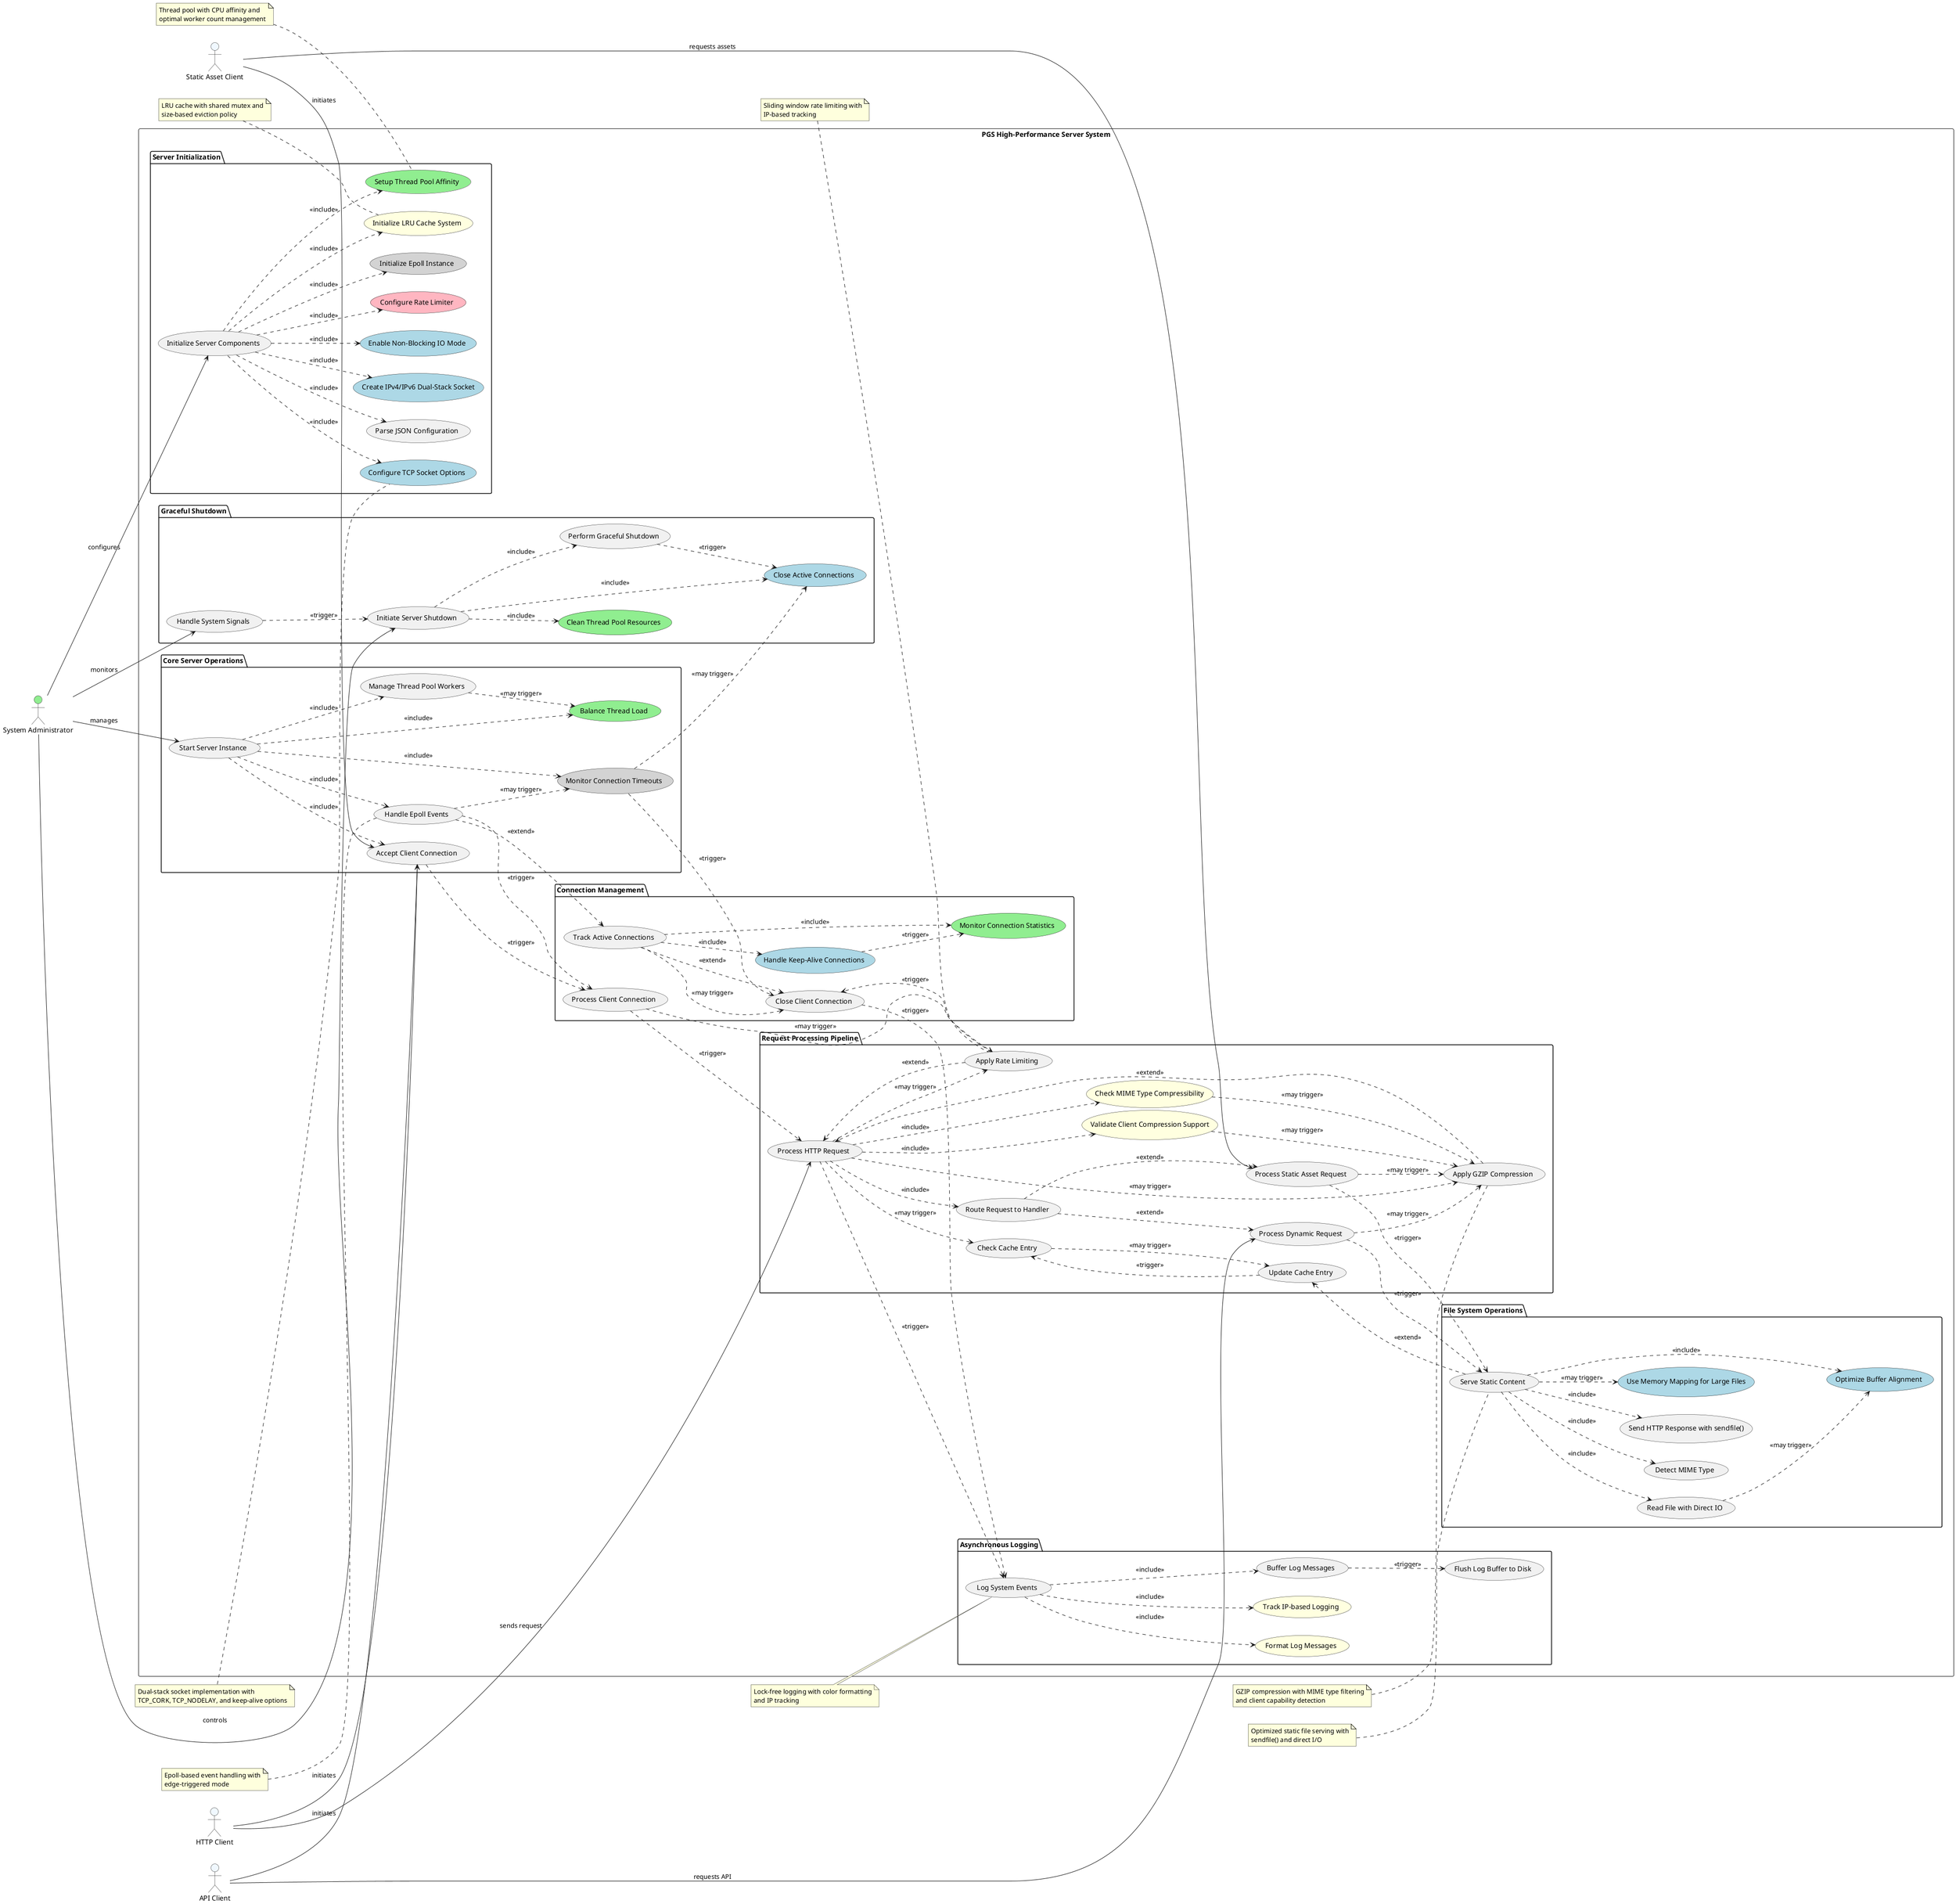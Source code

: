 @startuml server-usecase

left to right direction

' Actor definitions with clear roles
:HTTP Client: as Client1 #aliceblue
:Static Asset Client: as Client2 #aliceblue
:API Client: as Client3 #aliceblue
:System Administrator: as Admin #lightgreen

rectangle "PGS High-Performance Server System" {
    package "Server Initialization" {
        usecase "Initialize Server Components" as UC1
        usecase "Parse JSON Configuration" as UC2
        usecase "Configure TCP Socket Options" as UC22 #lightblue
        usecase "Create IPv4/IPv6 Dual-Stack Socket" as UC23 #lightblue
        usecase "Enable Non-Blocking IO Mode" as UC24 #lightblue
        usecase "Initialize LRU Cache System" as UC29 #lightyellow
        usecase "Setup Thread Pool Affinity" as UC32 #lightgreen
        usecase "Configure Rate Limiter" as UC33 #lightpink
        usecase "Initialize Epoll Instance" as UC34 #lightgray
    }

    package "Core Server Operations" {
        usecase "Start Server Instance" as UC3
        usecase "Accept Client Connection" as UC4
        usecase "Manage Thread Pool Workers" as UC12
        usecase "Handle Epoll Events" as UC13
        usecase "Monitor Connection Timeouts" as UC35 #lightgray
        usecase "Balance Thread Load" as UC36 #lightgreen
    }

    package "Request Processing Pipeline" {
        usecase "Process HTTP Request" as UC5
        usecase "Route Request to Handler" as UC6
        usecase "Process Static Asset Request" as UC18
        usecase "Process Dynamic Request" as UC19
        usecase "Apply Rate Limiting" as UC27
        usecase "Apply GZIP Compression" as UC28
        usecase "Check Cache Entry" as UC30
        usecase "Update Cache Entry" as UC31
        usecase "Validate Client Compression Support" as UC37 #lightyellow
        usecase "Check MIME Type Compressibility" as UC38 #lightyellow
    }

    package "File System Operations" {
        usecase "Serve Static Content" as UC7
        usecase "Read File with Direct IO" as UC15
        usecase "Detect MIME Type" as UC16
        usecase "Send HTTP Response with sendfile()" as UC14
        usecase "Use Memory Mapping for Large Files" as UC39 #lightblue
        usecase "Optimize Buffer Alignment" as UC40 #lightblue
    }

    package "Connection Management" {
        usecase "Track Active Connections" as UC8
        usecase "Process Client Connection" as UC11
        usecase "Close Client Connection" as UC17
        usecase "Handle Keep-Alive Connections" as UC41 #lightblue
        usecase "Monitor Connection Statistics" as UC42 #lightgreen
    }

    package "Asynchronous Logging" {
        usecase "Log System Events" as UC9
        usecase "Buffer Log Messages" as UC20
        usecase "Flush Log Buffer to Disk" as UC21
        usecase "Format Log Messages" as UC43 #lightyellow
        usecase "Track IP-based Logging" as UC44 #lightyellow
    }

    package "Graceful Shutdown" {
        usecase "Initiate Server Shutdown" as UC10
        usecase "Handle System Signals" as UC25
        usecase "Perform Graceful Shutdown" as UC26
        usecase "Clean Thread Pool Resources" as UC45 #lightgreen
        usecase "Close Active Connections" as UC46 #lightblue
    }
}

' Actor interactions
Client1 --> UC4 : initiates
Client1 --> UC5 : sends request
Client2 --> UC4 : initiates
Client2 --> UC18 : requests assets
Client3 --> UC4 : initiates
Client3 --> UC19 : requests API
Admin --> UC1 : configures
Admin --> UC3 : manages
Admin --> UC10 : controls
Admin --> UC25 : monitors

' Direct triggers
UC4 ..> UC11 : <<trigger>>
UC13 ..> UC11 : <<trigger>>
UC17 ..> UC9 : <<trigger>>
UC25 ..> UC10 : <<trigger>>
UC35 ..> UC17 : <<trigger>>
UC27 ..> UC17 : <<trigger>>
UC41 ..> UC42 : <<trigger>>
UC20 ..> UC21 : <<trigger>>
UC5 ..> UC9 : <<trigger>>
UC11 ..> UC5 : <<trigger>>
UC18 ..> UC7 : <<trigger>>
UC19 ..> UC7 : <<trigger>>
UC26 ..> UC46 : <<trigger>>
UC31 ..> UC30 : <<trigger>>

' May triggers
UC5 ..> UC28 : <<may trigger>>
UC5 ..> UC27 : <<may trigger>>
UC5 ..> UC30 : <<may trigger>>
UC7 ..> UC39 : <<may trigger>>
UC8 ..> UC17 : <<may trigger>>
UC11 ..> UC27 : <<may trigger>>
UC15 ..> UC40 : <<may trigger>>
UC18 ..> UC28 : <<may trigger>>
UC19 ..> UC28 : <<may trigger>>
UC35 ..> UC46 : <<may trigger>>
UC37 ..> UC28 : <<may trigger>>
UC38 ..> UC28 : <<may trigger>>
UC30 ..> UC31 : <<may trigger>>
UC13 ..> UC35 : <<may trigger>>
UC12 ..> UC36 : <<may trigger>>

' Include relationships
UC1 ..> UC2 : <<include>>
UC1 ..> UC22 : <<include>>
UC1 ..> UC23 : <<include>>
UC1 ..> UC24 : <<include>>
UC1 ..> UC29 : <<include>>
UC1 ..> UC32 : <<include>>
UC1 ..> UC33 : <<include>>
UC1 ..> UC34 : <<include>>

UC3 ..> UC4 : <<include>>
UC3 ..> UC12 : <<include>>
UC3 ..> UC13 : <<include>>
UC3 ..> UC35 : <<include>>
UC3 ..> UC36 : <<include>>

UC5 ..> UC6 : <<include>>
UC5 ..> UC37 : <<include>>
UC5 ..> UC38 : <<include>>

UC7 ..> UC15 : <<include>>
UC7 ..> UC16 : <<include>>
UC7 ..> UC14 : <<include>>
UC7 ..> UC40 : <<include>>

UC8 ..> UC41 : <<include>>
UC8 ..> UC42 : <<include>>

UC9 ..> UC43 : <<include>>
UC9 ..> UC44 : <<include>>
UC9 ..> UC20 : <<include>>

UC10 ..> UC45 : <<include>>
UC10 ..> UC46 : <<include>>
UC10 ..> UC26 : <<include>>

' Extend relationships
UC6 ..> UC18 : <<extend>>
UC6 ..> UC19 : <<extend>>
UC7 ..> UC31 : <<extend>>
UC8 ..> UC17 : <<extend>>
UC13 ..> UC8 : <<extend>>
UC27 ..> UC5 : <<extend>>
UC28 ..> UC5 : <<extend>>

' Technical notes
note "Dual-stack socket implementation with\nTCP_CORK, TCP_NODELAY, and keep-alive options" as N1
note "Thread pool with CPU affinity and\noptimal worker count management" as N2
note "LRU cache with shared mutex and\nsize-based eviction policy" as N3
note "GZIP compression with MIME type filtering\nand client capability detection" as N4
note "Lock-free logging with color formatting\nand IP tracking" as N5
note "Epoll-based event handling with\nedge-triggered mode" as N6
note "Sliding window rate limiting with\nIP-based tracking" as N7
note "Optimized static file serving with\nsendfile() and direct I/O" as N8

N1 .. UC22
N2 .. UC32
N3 .. UC29
N4 .. UC28
N5 .. UC9
N6 .. UC13
N7 .. UC27
N8 .. UC7

@enduml